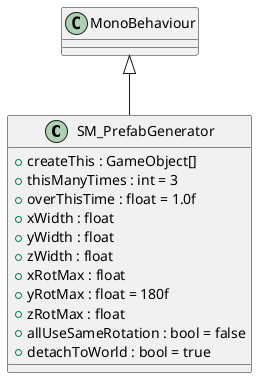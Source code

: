 @startuml
class SM_PrefabGenerator {
    + createThis : GameObject[]
    + thisManyTimes : int = 3
    + overThisTime : float = 1.0f
    + xWidth : float
    + yWidth : float
    + zWidth : float
    + xRotMax : float
    + yRotMax : float = 180f
    + zRotMax : float
    + allUseSameRotation : bool = false
    + detachToWorld : bool = true
}
MonoBehaviour <|-- SM_PrefabGenerator
@enduml

